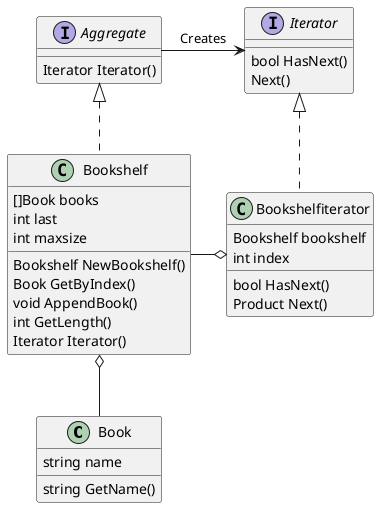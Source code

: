 @startuml

class Book {
    string name
    string GetName()
}

class Bookshelf {
    []Book books
    int last
    int maxsize
    Bookshelf NewBookshelf()
    Book GetByIndex()
    void AppendBook()
    int GetLength()
    Iterator Iterator()
}

class Bookshelfiterator {
    Bookshelf bookshelf
    int index
    bool HasNext()
    Product Next()
}

interface Aggregate {
    Iterator Iterator()
}

interface Iterator {
  bool HasNext()
  Next()
}

Aggregate -right-> Iterator : Creates
Bookshelf o-- Book
Bookshelfiterator o-left- Bookshelf

Aggregate <|.. Bookshelf
Iterator <|.. Bookshelfiterator

@enduml
